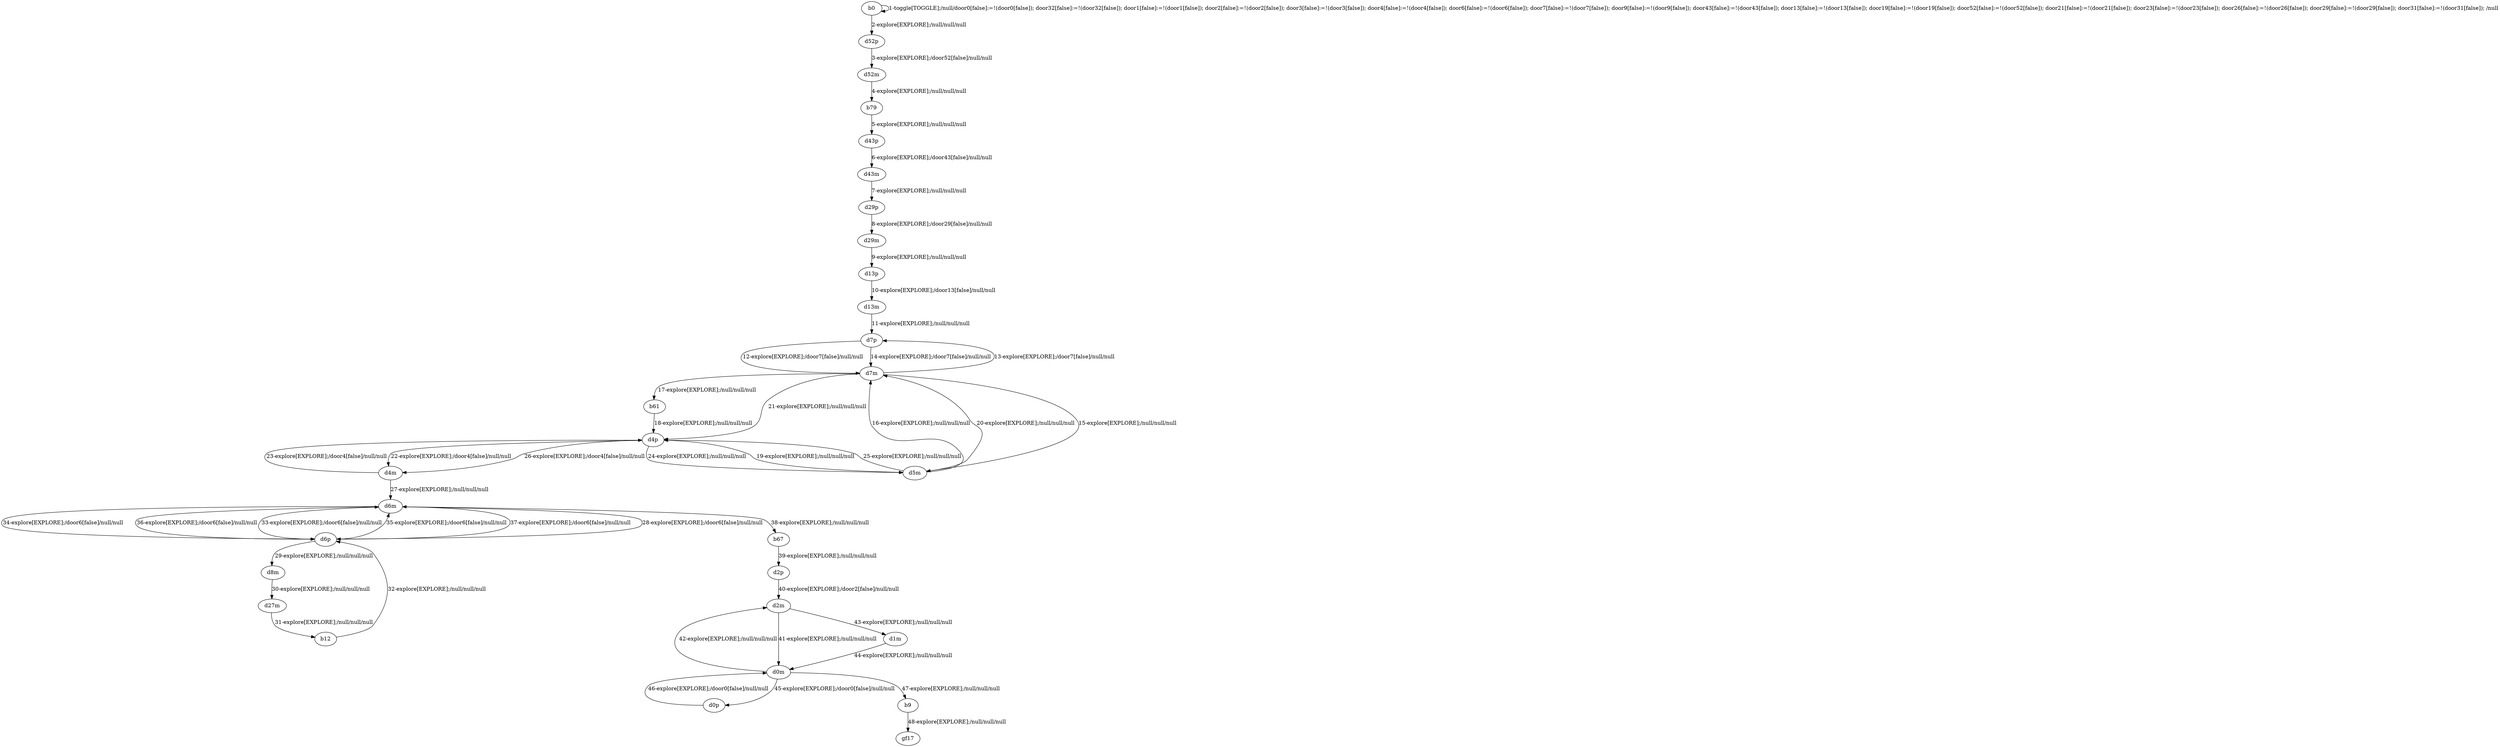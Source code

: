 # Total number of goals covered by this test: 2
# d0p --> d0m
# b9 --> gf17

digraph g {
"b0" -> "b0" [label = "1-toggle[TOGGLE];/null/door0[false]:=!(door0[false]); door32[false]:=!(door32[false]); door1[false]:=!(door1[false]); door2[false]:=!(door2[false]); door3[false]:=!(door3[false]); door4[false]:=!(door4[false]); door6[false]:=!(door6[false]); door7[false]:=!(door7[false]); door9[false]:=!(door9[false]); door43[false]:=!(door43[false]); door13[false]:=!(door13[false]); door19[false]:=!(door19[false]); door52[false]:=!(door52[false]); door21[false]:=!(door21[false]); door23[false]:=!(door23[false]); door26[false]:=!(door26[false]); door29[false]:=!(door29[false]); door31[false]:=!(door31[false]); /null"];
"b0" -> "d52p" [label = "2-explore[EXPLORE];/null/null/null"];
"d52p" -> "d52m" [label = "3-explore[EXPLORE];/door52[false]/null/null"];
"d52m" -> "b79" [label = "4-explore[EXPLORE];/null/null/null"];
"b79" -> "d43p" [label = "5-explore[EXPLORE];/null/null/null"];
"d43p" -> "d43m" [label = "6-explore[EXPLORE];/door43[false]/null/null"];
"d43m" -> "d29p" [label = "7-explore[EXPLORE];/null/null/null"];
"d29p" -> "d29m" [label = "8-explore[EXPLORE];/door29[false]/null/null"];
"d29m" -> "d13p" [label = "9-explore[EXPLORE];/null/null/null"];
"d13p" -> "d13m" [label = "10-explore[EXPLORE];/door13[false]/null/null"];
"d13m" -> "d7p" [label = "11-explore[EXPLORE];/null/null/null"];
"d7p" -> "d7m" [label = "12-explore[EXPLORE];/door7[false]/null/null"];
"d7m" -> "d7p" [label = "13-explore[EXPLORE];/door7[false]/null/null"];
"d7p" -> "d7m" [label = "14-explore[EXPLORE];/door7[false]/null/null"];
"d7m" -> "d5m" [label = "15-explore[EXPLORE];/null/null/null"];
"d5m" -> "d7m" [label = "16-explore[EXPLORE];/null/null/null"];
"d7m" -> "b61" [label = "17-explore[EXPLORE];/null/null/null"];
"b61" -> "d4p" [label = "18-explore[EXPLORE];/null/null/null"];
"d4p" -> "d5m" [label = "19-explore[EXPLORE];/null/null/null"];
"d5m" -> "d7m" [label = "20-explore[EXPLORE];/null/null/null"];
"d7m" -> "d4p" [label = "21-explore[EXPLORE];/null/null/null"];
"d4p" -> "d4m" [label = "22-explore[EXPLORE];/door4[false]/null/null"];
"d4m" -> "d4p" [label = "23-explore[EXPLORE];/door4[false]/null/null"];
"d4p" -> "d5m" [label = "24-explore[EXPLORE];/null/null/null"];
"d5m" -> "d4p" [label = "25-explore[EXPLORE];/null/null/null"];
"d4p" -> "d4m" [label = "26-explore[EXPLORE];/door4[false]/null/null"];
"d4m" -> "d6m" [label = "27-explore[EXPLORE];/null/null/null"];
"d6m" -> "d6p" [label = "28-explore[EXPLORE];/door6[false]/null/null"];
"d6p" -> "d8m" [label = "29-explore[EXPLORE];/null/null/null"];
"d8m" -> "d27m" [label = "30-explore[EXPLORE];/null/null/null"];
"d27m" -> "b12" [label = "31-explore[EXPLORE];/null/null/null"];
"b12" -> "d6p" [label = "32-explore[EXPLORE];/null/null/null"];
"d6p" -> "d6m" [label = "33-explore[EXPLORE];/door6[false]/null/null"];
"d6m" -> "d6p" [label = "34-explore[EXPLORE];/door6[false]/null/null"];
"d6p" -> "d6m" [label = "35-explore[EXPLORE];/door6[false]/null/null"];
"d6m" -> "d6p" [label = "36-explore[EXPLORE];/door6[false]/null/null"];
"d6p" -> "d6m" [label = "37-explore[EXPLORE];/door6[false]/null/null"];
"d6m" -> "b67" [label = "38-explore[EXPLORE];/null/null/null"];
"b67" -> "d2p" [label = "39-explore[EXPLORE];/null/null/null"];
"d2p" -> "d2m" [label = "40-explore[EXPLORE];/door2[false]/null/null"];
"d2m" -> "d0m" [label = "41-explore[EXPLORE];/null/null/null"];
"d0m" -> "d2m" [label = "42-explore[EXPLORE];/null/null/null"];
"d2m" -> "d1m" [label = "43-explore[EXPLORE];/null/null/null"];
"d1m" -> "d0m" [label = "44-explore[EXPLORE];/null/null/null"];
"d0m" -> "d0p" [label = "45-explore[EXPLORE];/door0[false]/null/null"];
"d0p" -> "d0m" [label = "46-explore[EXPLORE];/door0[false]/null/null"];
"d0m" -> "b9" [label = "47-explore[EXPLORE];/null/null/null"];
"b9" -> "gf17" [label = "48-explore[EXPLORE];/null/null/null"];
}